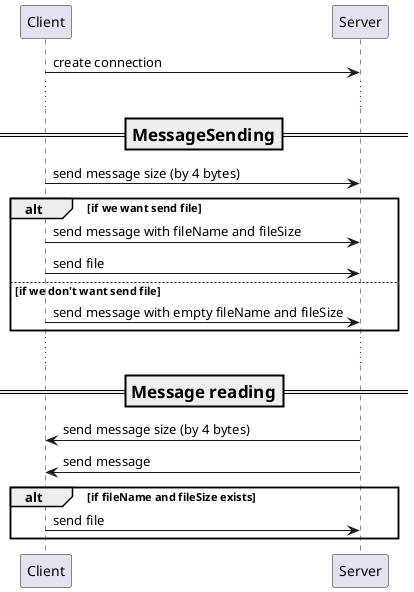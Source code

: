 @startuml
participant Client
participant Server
Client -> Server : create connection
...
=== MessageSending ==
Client -> Server : send message size (by 4 bytes)
alt if we want send file
Client -> Server : send message with fileName and fileSize
Client -> Server : send file
else if we don't want send file
Client -> Server : send message with empty fileName and fileSize
end
...
=== Message reading ==
Server -> Client : send message size (by 4 bytes)
Server -> Client : send message
alt if fileName and fileSize exists
Client -> Server : send file
end
@enduml